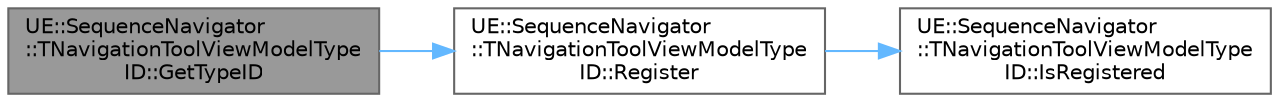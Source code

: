 digraph "UE::SequenceNavigator::TNavigationToolViewModelTypeID::GetTypeID"
{
 // INTERACTIVE_SVG=YES
 // LATEX_PDF_SIZE
  bgcolor="transparent";
  edge [fontname=Helvetica,fontsize=10,labelfontname=Helvetica,labelfontsize=10];
  node [fontname=Helvetica,fontsize=10,shape=box,height=0.2,width=0.4];
  rankdir="LR";
  Node1 [id="Node000001",label="UE::SequenceNavigator\l::TNavigationToolViewModelType\lID::GetTypeID",height=0.2,width=0.4,color="gray40", fillcolor="grey60", style="filled", fontcolor="black",tooltip=" "];
  Node1 -> Node2 [id="edge1_Node000001_Node000002",color="steelblue1",style="solid",tooltip=" "];
  Node2 [id="Node000002",label="UE::SequenceNavigator\l::TNavigationToolViewModelType\lID::Register",height=0.2,width=0.4,color="grey40", fillcolor="white", style="filled",URL="$d9/d25/structUE_1_1SequenceNavigator_1_1TNavigationToolViewModelTypeID.html#ae955f8631df54bd52d36004aff9b201e",tooltip=" "];
  Node2 -> Node3 [id="edge2_Node000002_Node000003",color="steelblue1",style="solid",tooltip=" "];
  Node3 [id="Node000003",label="UE::SequenceNavigator\l::TNavigationToolViewModelType\lID::IsRegistered",height=0.2,width=0.4,color="grey40", fillcolor="white", style="filled",URL="$d9/d25/structUE_1_1SequenceNavigator_1_1TNavigationToolViewModelTypeID.html#a1abad7a9985c74bb069390b03c849e3c",tooltip=" "];
}
